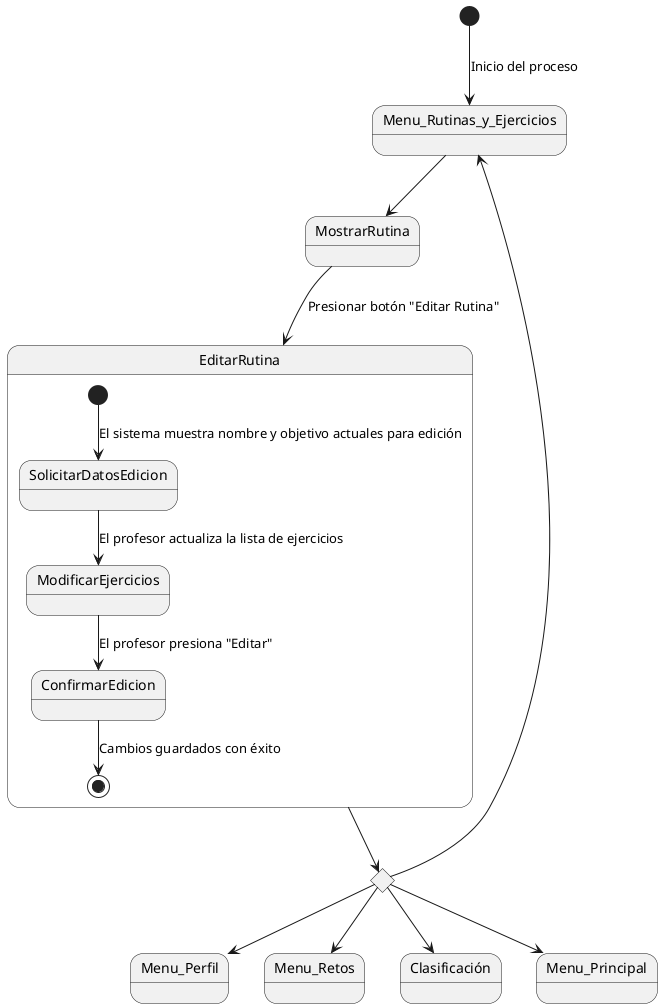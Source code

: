 @startuml
[*] --> Menu_Rutinas_y_Ejercicios : Inicio del proceso
state rombo <<choice>>
rombo --> Menu_Perfil
rombo --> Menu_Retos
rombo --> Clasificación
rombo --> Menu_Rutinas_y_Ejercicios
rombo --> Menu_Principal

Menu_Rutinas_y_Ejercicios --> MostrarRutina
MostrarRutina --> EditarRutina : Presionar botón "Editar Rutina"
EditarRutina --> rombo

state EditarRutina {
  [*] --> SolicitarDatosEdicion : El sistema muestra nombre y objetivo actuales para edición
  SolicitarDatosEdicion --> ModificarEjercicios : El profesor actualiza la lista de ejercicios
  ModificarEjercicios --> ConfirmarEdicion : El profesor presiona "Editar"
  ConfirmarEdicion --> [*] : Cambios guardados con éxito
}
@enduml
